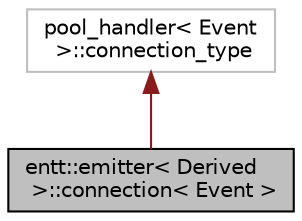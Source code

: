 digraph "entt::emitter&lt; Derived &gt;::connection&lt; Event &gt;"
{
 // LATEX_PDF_SIZE
  edge [fontname="Helvetica",fontsize="10",labelfontname="Helvetica",labelfontsize="10"];
  node [fontname="Helvetica",fontsize="10",shape=record];
  Node1 [label="entt::emitter\< Derived\l \>::connection\< Event \>",height=0.2,width=0.4,color="black", fillcolor="grey75", style="filled", fontcolor="black",tooltip="Generic connection type for events."];
  Node2 -> Node1 [dir="back",color="firebrick4",fontsize="10",style="solid",fontname="Helvetica"];
  Node2 [label="pool_handler\< Event\l \>::connection_type",height=0.2,width=0.4,color="grey75", fillcolor="white", style="filled",tooltip=" "];
}
